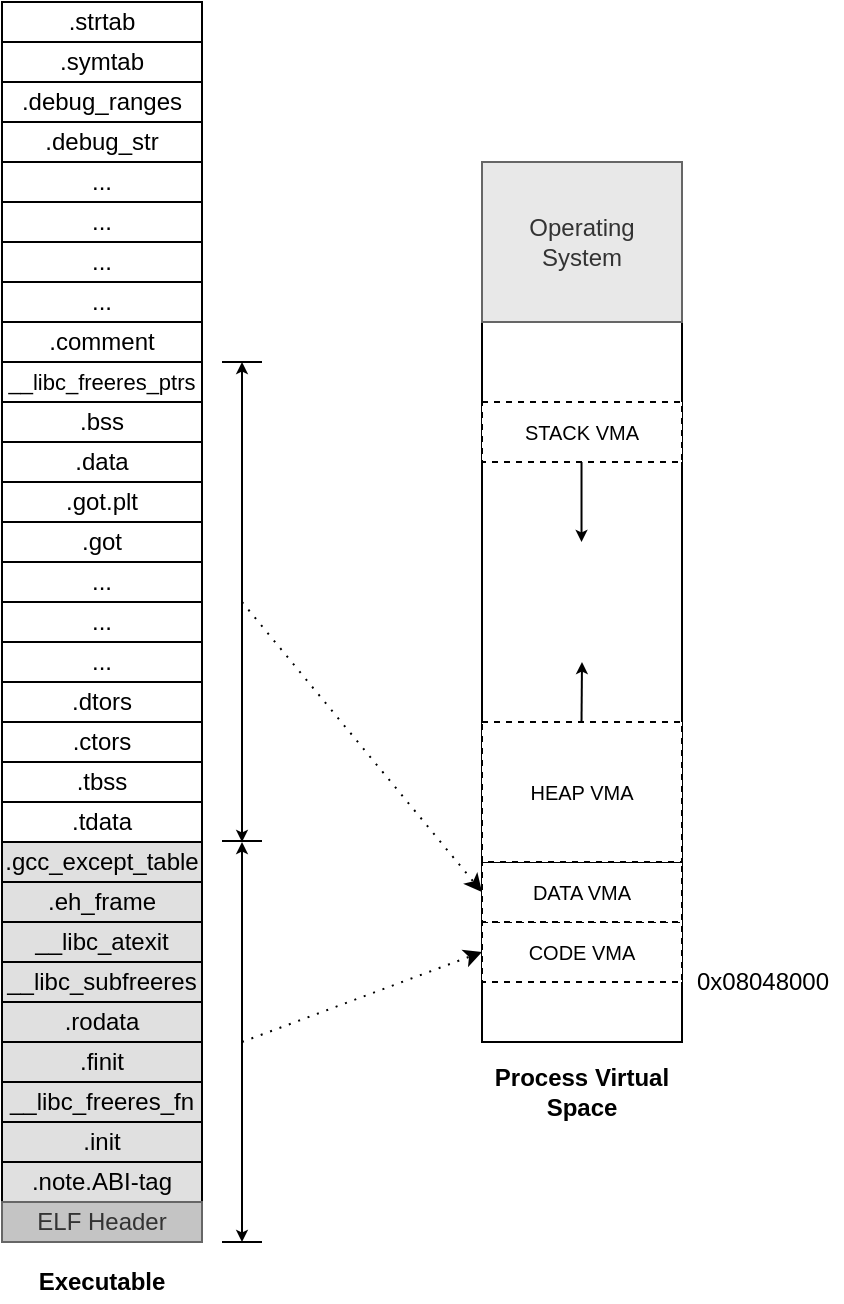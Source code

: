 <mxfile version="14.5.1" type="device"><diagram id="POpVHLO8pjwdN7CeijKd" name="第 1 页"><mxGraphModel dx="1292" dy="746" grid="1" gridSize="10" guides="1" tooltips="1" connect="1" arrows="1" fold="1" page="1" pageScale="1" pageWidth="827" pageHeight="1169" math="0" shadow="0"><root><mxCell id="0"/><mxCell id="1" parent="0"/><mxCell id="4vXX5dXQOdAe2MpftxvV-1" value=".strtab" style="rounded=0;whiteSpace=wrap;html=1;" vertex="1" parent="1"><mxGeometry x="160" y="120" width="100" height="20" as="geometry"/></mxCell><mxCell id="4vXX5dXQOdAe2MpftxvV-2" value=".symtab" style="rounded=0;whiteSpace=wrap;html=1;" vertex="1" parent="1"><mxGeometry x="160" y="140" width="100" height="20" as="geometry"/></mxCell><mxCell id="4vXX5dXQOdAe2MpftxvV-3" value=".debug_ranges" style="rounded=0;whiteSpace=wrap;html=1;" vertex="1" parent="1"><mxGeometry x="160" y="160" width="100" height="20" as="geometry"/></mxCell><mxCell id="4vXX5dXQOdAe2MpftxvV-4" value=".debug_str" style="rounded=0;whiteSpace=wrap;html=1;" vertex="1" parent="1"><mxGeometry x="160" y="180" width="100" height="20" as="geometry"/></mxCell><mxCell id="4vXX5dXQOdAe2MpftxvV-6" value="..." style="rounded=0;whiteSpace=wrap;html=1;" vertex="1" parent="1"><mxGeometry x="160" y="200" width="100" height="20" as="geometry"/></mxCell><mxCell id="4vXX5dXQOdAe2MpftxvV-7" value="..." style="rounded=0;whiteSpace=wrap;html=1;" vertex="1" parent="1"><mxGeometry x="160" y="220" width="100" height="20" as="geometry"/></mxCell><mxCell id="4vXX5dXQOdAe2MpftxvV-8" value="..." style="rounded=0;whiteSpace=wrap;html=1;" vertex="1" parent="1"><mxGeometry x="160" y="240" width="100" height="20" as="geometry"/></mxCell><mxCell id="4vXX5dXQOdAe2MpftxvV-9" value="..." style="rounded=0;whiteSpace=wrap;html=1;" vertex="1" parent="1"><mxGeometry x="160" y="260" width="100" height="20" as="geometry"/></mxCell><mxCell id="4vXX5dXQOdAe2MpftxvV-10" value=".comment" style="rounded=0;whiteSpace=wrap;html=1;" vertex="1" parent="1"><mxGeometry x="160" y="280" width="100" height="20" as="geometry"/></mxCell><mxCell id="4vXX5dXQOdAe2MpftxvV-11" value="&lt;font style=&quot;font-size: 11px&quot;&gt;__libc_freeres_ptrs&lt;/font&gt;" style="rounded=0;whiteSpace=wrap;html=1;" vertex="1" parent="1"><mxGeometry x="160" y="300" width="100" height="20" as="geometry"/></mxCell><mxCell id="4vXX5dXQOdAe2MpftxvV-12" value=".bss" style="rounded=0;whiteSpace=wrap;html=1;" vertex="1" parent="1"><mxGeometry x="160" y="320" width="100" height="20" as="geometry"/></mxCell><mxCell id="4vXX5dXQOdAe2MpftxvV-13" value=".data" style="rounded=0;whiteSpace=wrap;html=1;" vertex="1" parent="1"><mxGeometry x="160" y="340" width="100" height="20" as="geometry"/></mxCell><mxCell id="4vXX5dXQOdAe2MpftxvV-14" value=".got.plt" style="rounded=0;whiteSpace=wrap;html=1;" vertex="1" parent="1"><mxGeometry x="160" y="360" width="100" height="20" as="geometry"/></mxCell><mxCell id="4vXX5dXQOdAe2MpftxvV-15" value=".got" style="rounded=0;whiteSpace=wrap;html=1;" vertex="1" parent="1"><mxGeometry x="160" y="380" width="100" height="20" as="geometry"/></mxCell><mxCell id="4vXX5dXQOdAe2MpftxvV-16" value="..." style="rounded=0;whiteSpace=wrap;html=1;" vertex="1" parent="1"><mxGeometry x="160" y="400" width="100" height="20" as="geometry"/></mxCell><mxCell id="4vXX5dXQOdAe2MpftxvV-17" value="..." style="rounded=0;whiteSpace=wrap;html=1;" vertex="1" parent="1"><mxGeometry x="160" y="420" width="100" height="20" as="geometry"/></mxCell><mxCell id="4vXX5dXQOdAe2MpftxvV-18" value="..." style="rounded=0;whiteSpace=wrap;html=1;" vertex="1" parent="1"><mxGeometry x="160" y="440" width="100" height="20" as="geometry"/></mxCell><mxCell id="4vXX5dXQOdAe2MpftxvV-19" value=".dtors" style="rounded=0;whiteSpace=wrap;html=1;" vertex="1" parent="1"><mxGeometry x="160" y="460" width="100" height="20" as="geometry"/></mxCell><mxCell id="4vXX5dXQOdAe2MpftxvV-20" value=".ctors" style="rounded=0;whiteSpace=wrap;html=1;" vertex="1" parent="1"><mxGeometry x="160" y="480" width="100" height="20" as="geometry"/></mxCell><mxCell id="4vXX5dXQOdAe2MpftxvV-21" value=".tbss" style="rounded=0;whiteSpace=wrap;html=1;" vertex="1" parent="1"><mxGeometry x="160" y="500" width="100" height="20" as="geometry"/></mxCell><mxCell id="4vXX5dXQOdAe2MpftxvV-22" value=".tdata" style="rounded=0;whiteSpace=wrap;html=1;" vertex="1" parent="1"><mxGeometry x="160" y="520" width="100" height="20" as="geometry"/></mxCell><mxCell id="4vXX5dXQOdAe2MpftxvV-23" value=".gcc_except_table" style="rounded=0;whiteSpace=wrap;html=1;fillColor=#E0E0E0;" vertex="1" parent="1"><mxGeometry x="160" y="540" width="100" height="20" as="geometry"/></mxCell><mxCell id="4vXX5dXQOdAe2MpftxvV-24" value=".eh_frame" style="rounded=0;whiteSpace=wrap;html=1;fillColor=#E0E0E0;" vertex="1" parent="1"><mxGeometry x="160" y="560" width="100" height="20" as="geometry"/></mxCell><mxCell id="4vXX5dXQOdAe2MpftxvV-25" value="__libc_atexit" style="rounded=0;whiteSpace=wrap;html=1;fillColor=#E0E0E0;" vertex="1" parent="1"><mxGeometry x="160" y="580" width="100" height="20" as="geometry"/></mxCell><mxCell id="4vXX5dXQOdAe2MpftxvV-26" value="__libc_subfreeres" style="rounded=0;whiteSpace=wrap;html=1;fillColor=#E0E0E0;" vertex="1" parent="1"><mxGeometry x="160" y="600" width="100" height="20" as="geometry"/></mxCell><mxCell id="4vXX5dXQOdAe2MpftxvV-27" value=".rodata" style="rounded=0;whiteSpace=wrap;html=1;fillColor=#E0E0E0;" vertex="1" parent="1"><mxGeometry x="160" y="620" width="100" height="20" as="geometry"/></mxCell><mxCell id="4vXX5dXQOdAe2MpftxvV-28" value=".finit" style="rounded=0;whiteSpace=wrap;html=1;fillColor=#E0E0E0;" vertex="1" parent="1"><mxGeometry x="160" y="640" width="100" height="20" as="geometry"/></mxCell><mxCell id="4vXX5dXQOdAe2MpftxvV-29" value="__libc_freeres_fn" style="rounded=0;whiteSpace=wrap;html=1;fillColor=#E0E0E0;" vertex="1" parent="1"><mxGeometry x="160" y="660" width="100" height="20" as="geometry"/></mxCell><mxCell id="4vXX5dXQOdAe2MpftxvV-30" value=".init" style="rounded=0;whiteSpace=wrap;html=1;fillColor=#E0E0E0;" vertex="1" parent="1"><mxGeometry x="160" y="680" width="100" height="20" as="geometry"/></mxCell><mxCell id="4vXX5dXQOdAe2MpftxvV-31" value=".note.ABI-tag" style="rounded=0;whiteSpace=wrap;html=1;fillColor=#E0E0E0;" vertex="1" parent="1"><mxGeometry x="160" y="700" width="100" height="20" as="geometry"/></mxCell><mxCell id="4vXX5dXQOdAe2MpftxvV-32" value="ELF Header" style="rounded=0;whiteSpace=wrap;html=1;strokeColor=#666666;fontColor=#333333;fillColor=#C4C4C4;" vertex="1" parent="1"><mxGeometry x="160" y="720" width="100" height="20" as="geometry"/></mxCell><mxCell id="4vXX5dXQOdAe2MpftxvV-33" value="" style="endArrow=classic;startArrow=classic;html=1;endSize=3;startSize=3;" edge="1" parent="1"><mxGeometry width="50" height="50" relative="1" as="geometry"><mxPoint x="280" y="740" as="sourcePoint"/><mxPoint x="280" y="540" as="targetPoint"/></mxGeometry></mxCell><mxCell id="4vXX5dXQOdAe2MpftxvV-35" value="" style="endArrow=none;html=1;" edge="1" parent="1"><mxGeometry width="50" height="50" relative="1" as="geometry"><mxPoint x="270" y="539.52" as="sourcePoint"/><mxPoint x="290" y="539.52" as="targetPoint"/></mxGeometry></mxCell><mxCell id="4vXX5dXQOdAe2MpftxvV-36" value="" style="endArrow=none;html=1;" edge="1" parent="1"><mxGeometry width="50" height="50" relative="1" as="geometry"><mxPoint x="270" y="740" as="sourcePoint"/><mxPoint x="290" y="740" as="targetPoint"/></mxGeometry></mxCell><mxCell id="4vXX5dXQOdAe2MpftxvV-37" value="" style="endArrow=classic;startArrow=classic;html=1;endSize=3;startSize=3;" edge="1" parent="1"><mxGeometry width="50" height="50" relative="1" as="geometry"><mxPoint x="280" y="540" as="sourcePoint"/><mxPoint x="280" y="300" as="targetPoint"/></mxGeometry></mxCell><mxCell id="4vXX5dXQOdAe2MpftxvV-38" value="" style="endArrow=none;html=1;" edge="1" parent="1"><mxGeometry width="50" height="50" relative="1" as="geometry"><mxPoint x="270" y="300" as="sourcePoint"/><mxPoint x="290" y="300" as="targetPoint"/></mxGeometry></mxCell><mxCell id="4vXX5dXQOdAe2MpftxvV-39" value="" style="rounded=0;whiteSpace=wrap;html=1;fillColor=#ffffff;" vertex="1" parent="1"><mxGeometry x="400" y="200" width="100" height="440" as="geometry"/></mxCell><mxCell id="4vXX5dXQOdAe2MpftxvV-40" value="Operating&lt;br&gt;System" style="rounded=0;whiteSpace=wrap;html=1;strokeColor=#666666;fontColor=#333333;fillColor=#E8E8E8;" vertex="1" parent="1"><mxGeometry x="400" y="200" width="100" height="80" as="geometry"/></mxCell><mxCell id="4vXX5dXQOdAe2MpftxvV-41" value="&lt;font style=&quot;font-size: 10px&quot;&gt;STACK VMA&lt;/font&gt;" style="rounded=0;whiteSpace=wrap;html=1;dashed=1;" vertex="1" parent="1"><mxGeometry x="400" y="320" width="100" height="30" as="geometry"/></mxCell><mxCell id="4vXX5dXQOdAe2MpftxvV-42" value="&lt;font style=&quot;font-size: 10px&quot;&gt;CODE VMA&lt;/font&gt;" style="rounded=0;whiteSpace=wrap;html=1;dashed=1;" vertex="1" parent="1"><mxGeometry x="400" y="580" width="100" height="30" as="geometry"/></mxCell><mxCell id="4vXX5dXQOdAe2MpftxvV-43" value="&lt;font style=&quot;font-size: 10px&quot;&gt;DATA VMA&lt;/font&gt;" style="rounded=0;whiteSpace=wrap;html=1;dashed=1;" vertex="1" parent="1"><mxGeometry x="400" y="550" width="100" height="30" as="geometry"/></mxCell><mxCell id="4vXX5dXQOdAe2MpftxvV-44" value="&lt;font style=&quot;font-size: 10px&quot;&gt;HEAP VMA&lt;/font&gt;" style="rounded=0;whiteSpace=wrap;html=1;dashed=1;" vertex="1" parent="1"><mxGeometry x="400" y="480" width="100" height="70" as="geometry"/></mxCell><mxCell id="4vXX5dXQOdAe2MpftxvV-45" value="" style="endArrow=classic;html=1;entryX=0;entryY=0.5;entryDx=0;entryDy=0;dashed=1;dashPattern=1 4;" edge="1" parent="1" target="4vXX5dXQOdAe2MpftxvV-43"><mxGeometry width="50" height="50" relative="1" as="geometry"><mxPoint x="280" y="420" as="sourcePoint"/><mxPoint x="360" y="350" as="targetPoint"/></mxGeometry></mxCell><mxCell id="4vXX5dXQOdAe2MpftxvV-46" value="" style="endArrow=classic;html=1;entryX=0;entryY=0.5;entryDx=0;entryDy=0;dashed=1;dashPattern=1 4;" edge="1" parent="1" target="4vXX5dXQOdAe2MpftxvV-42"><mxGeometry width="50" height="50" relative="1" as="geometry"><mxPoint x="280" y="640" as="sourcePoint"/><mxPoint x="430.0" y="755" as="targetPoint"/></mxGeometry></mxCell><mxCell id="4vXX5dXQOdAe2MpftxvV-47" value="&lt;b&gt;Executable&lt;/b&gt;" style="text;html=1;strokeColor=none;fillColor=none;align=center;verticalAlign=middle;whiteSpace=wrap;rounded=0;dashed=1;" vertex="1" parent="1"><mxGeometry x="170" y="750" width="80" height="20" as="geometry"/></mxCell><mxCell id="4vXX5dXQOdAe2MpftxvV-48" value="&lt;b&gt;Process Virtual&lt;br&gt;Space&lt;br&gt;&lt;/b&gt;" style="text;html=1;strokeColor=none;fillColor=none;align=center;verticalAlign=middle;whiteSpace=wrap;rounded=0;dashed=1;" vertex="1" parent="1"><mxGeometry x="395" y="650" width="110" height="30" as="geometry"/></mxCell><mxCell id="4vXX5dXQOdAe2MpftxvV-49" value="0x08048000" style="text;html=1;align=center;verticalAlign=middle;resizable=0;points=[];autosize=1;" vertex="1" parent="1"><mxGeometry x="500" y="600" width="80" height="20" as="geometry"/></mxCell><mxCell id="4vXX5dXQOdAe2MpftxvV-52" value="" style="endArrow=classic;html=1;endSize=3;" edge="1" parent="1"><mxGeometry width="50" height="50" relative="1" as="geometry"><mxPoint x="449.76" y="350" as="sourcePoint"/><mxPoint x="449.76" y="390" as="targetPoint"/></mxGeometry></mxCell><mxCell id="4vXX5dXQOdAe2MpftxvV-53" value="" style="endArrow=classic;html=1;endSize=3;" edge="1" parent="1"><mxGeometry width="50" height="50" relative="1" as="geometry"><mxPoint x="449.76" y="480" as="sourcePoint"/><mxPoint x="450" y="450" as="targetPoint"/></mxGeometry></mxCell></root></mxGraphModel></diagram></mxfile>